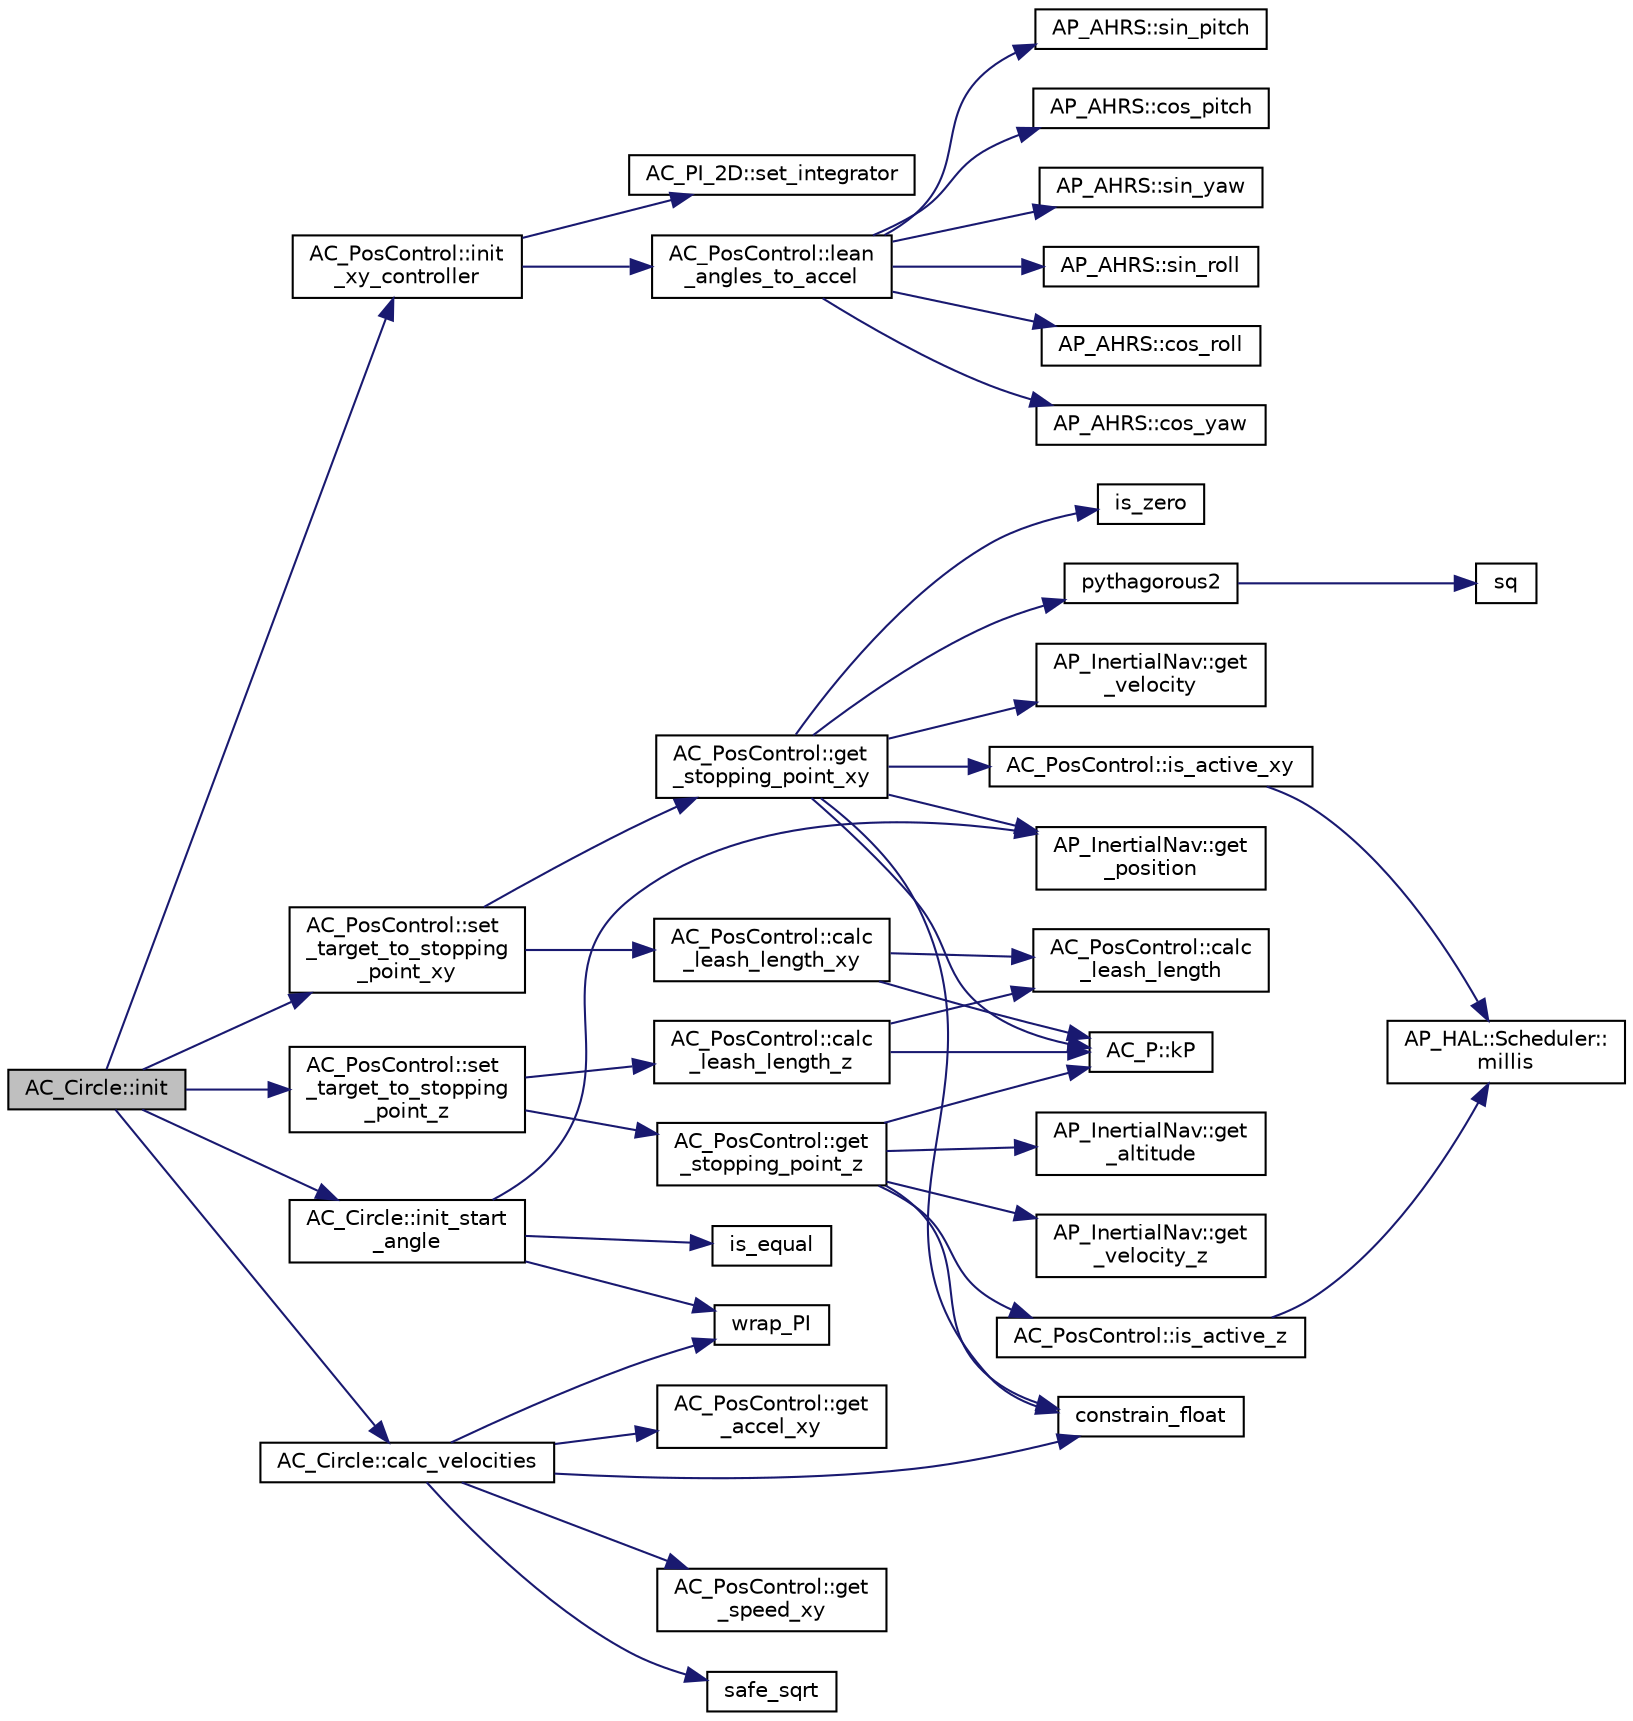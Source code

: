 digraph "AC_Circle::init"
{
 // INTERACTIVE_SVG=YES
  edge [fontname="Helvetica",fontsize="10",labelfontname="Helvetica",labelfontsize="10"];
  node [fontname="Helvetica",fontsize="10",shape=record];
  rankdir="LR";
  Node1 [label="AC_Circle::init",height=0.2,width=0.4,color="black", fillcolor="grey75", style="filled" fontcolor="black"];
  Node1 -> Node2 [color="midnightblue",fontsize="10",style="solid",fontname="Helvetica"];
  Node2 [label="AC_PosControl::init\l_xy_controller",height=0.2,width=0.4,color="black", fillcolor="white", style="filled",URL="$classAC__PosControl.html#ae1676c283b03793693b7c94cecdcd0b2"];
  Node2 -> Node3 [color="midnightblue",fontsize="10",style="solid",fontname="Helvetica"];
  Node3 [label="AC_PosControl::lean\l_angles_to_accel",height=0.2,width=0.4,color="black", fillcolor="white", style="filled",URL="$classAC__PosControl.html#a146634dd74332c97600e933213a75d5a"];
  Node3 -> Node4 [color="midnightblue",fontsize="10",style="solid",fontname="Helvetica"];
  Node4 [label="AP_AHRS::cos_yaw",height=0.2,width=0.4,color="black", fillcolor="white", style="filled",URL="$classAP__AHRS.html#a1aaffcffc239930cb651fad539362fa0"];
  Node3 -> Node5 [color="midnightblue",fontsize="10",style="solid",fontname="Helvetica"];
  Node5 [label="AP_AHRS::sin_pitch",height=0.2,width=0.4,color="black", fillcolor="white", style="filled",URL="$classAP__AHRS.html#ad38cca127a814e11e607f072bfdf03b0"];
  Node3 -> Node6 [color="midnightblue",fontsize="10",style="solid",fontname="Helvetica"];
  Node6 [label="AP_AHRS::cos_pitch",height=0.2,width=0.4,color="black", fillcolor="white", style="filled",URL="$classAP__AHRS.html#aae50efebd31d79c279e6155298433493"];
  Node3 -> Node7 [color="midnightblue",fontsize="10",style="solid",fontname="Helvetica"];
  Node7 [label="AP_AHRS::sin_yaw",height=0.2,width=0.4,color="black", fillcolor="white", style="filled",URL="$classAP__AHRS.html#ae559b9d6fdd1e8ed3001258f58c98c39"];
  Node3 -> Node8 [color="midnightblue",fontsize="10",style="solid",fontname="Helvetica"];
  Node8 [label="AP_AHRS::sin_roll",height=0.2,width=0.4,color="black", fillcolor="white", style="filled",URL="$classAP__AHRS.html#ae6e0ea7f015a055ac5f9a191b36397b2"];
  Node3 -> Node9 [color="midnightblue",fontsize="10",style="solid",fontname="Helvetica"];
  Node9 [label="AP_AHRS::cos_roll",height=0.2,width=0.4,color="black", fillcolor="white", style="filled",URL="$classAP__AHRS.html#a68ea4fdaf53cf5d7068927f5f20393ab"];
  Node2 -> Node10 [color="midnightblue",fontsize="10",style="solid",fontname="Helvetica"];
  Node10 [label="AC_PI_2D::set_integrator",height=0.2,width=0.4,color="black", fillcolor="white", style="filled",URL="$classAC__PI__2D.html#a8ac4814c01feeaf004cb2b51de479cc5"];
  Node1 -> Node11 [color="midnightblue",fontsize="10",style="solid",fontname="Helvetica"];
  Node11 [label="AC_PosControl::set\l_target_to_stopping\l_point_xy",height=0.2,width=0.4,color="black", fillcolor="white", style="filled",URL="$classAC__PosControl.html#a1f4f9aac832250d36fe36a6be1ccbb84",tooltip="set_target_to_stopping_point_xy - sets horizontal target to reasonable stopping position in cm from h..."];
  Node11 -> Node12 [color="midnightblue",fontsize="10",style="solid",fontname="Helvetica"];
  Node12 [label="AC_PosControl::calc\l_leash_length_xy",height=0.2,width=0.4,color="black", fillcolor="white", style="filled",URL="$classAC__PosControl.html#ac4f923c39399266568b9ae9419a0596f"];
  Node12 -> Node13 [color="midnightblue",fontsize="10",style="solid",fontname="Helvetica"];
  Node13 [label="AC_PosControl::calc\l_leash_length",height=0.2,width=0.4,color="black", fillcolor="white", style="filled",URL="$classAC__PosControl.html#a92e0998be57c8a917a7a7514c542e314",tooltip="calc_leash_length - calculates the horizontal leash length given a maximum speed, acceleration and po..."];
  Node12 -> Node14 [color="midnightblue",fontsize="10",style="solid",fontname="Helvetica"];
  Node14 [label="AC_P::kP",height=0.2,width=0.4,color="black", fillcolor="white", style="filled",URL="$classAC__P.html#a9378b33d8cfb4bf2417880c038f1b7a2"];
  Node11 -> Node15 [color="midnightblue",fontsize="10",style="solid",fontname="Helvetica"];
  Node15 [label="AC_PosControl::get\l_stopping_point_xy",height=0.2,width=0.4,color="black", fillcolor="white", style="filled",URL="$classAC__PosControl.html#a4054e2d2dc53b9b0c2fd26898781af89"];
  Node15 -> Node16 [color="midnightblue",fontsize="10",style="solid",fontname="Helvetica"];
  Node16 [label="AP_InertialNav::get\l_position",height=0.2,width=0.4,color="black", fillcolor="white", style="filled",URL="$classAP__InertialNav.html#a39348dd51a8c32fe16d01dfef284e31a"];
  Node15 -> Node17 [color="midnightblue",fontsize="10",style="solid",fontname="Helvetica"];
  Node17 [label="AP_InertialNav::get\l_velocity",height=0.2,width=0.4,color="black", fillcolor="white", style="filled",URL="$classAP__InertialNav.html#a5bfad40c8a4e0ca98aa09c80e17c4ff5"];
  Node15 -> Node14 [color="midnightblue",fontsize="10",style="solid",fontname="Helvetica"];
  Node15 -> Node18 [color="midnightblue",fontsize="10",style="solid",fontname="Helvetica"];
  Node18 [label="AC_PosControl::is_active_xy",height=0.2,width=0.4,color="black", fillcolor="white", style="filled",URL="$classAC__PosControl.html#ad6864eaa25734c3908f5a77da3499a60"];
  Node18 -> Node19 [color="midnightblue",fontsize="10",style="solid",fontname="Helvetica"];
  Node19 [label="AP_HAL::Scheduler::\lmillis",height=0.2,width=0.4,color="black", fillcolor="white", style="filled",URL="$classAP__HAL_1_1Scheduler.html#a26b68339fc68a562d8d3a1238d0ec8c1"];
  Node15 -> Node20 [color="midnightblue",fontsize="10",style="solid",fontname="Helvetica"];
  Node20 [label="pythagorous2",height=0.2,width=0.4,color="black", fillcolor="white", style="filled",URL="$AP__Math_8cpp.html#afd3767d48a7b20f6d5220a4f8007af00"];
  Node20 -> Node21 [color="midnightblue",fontsize="10",style="solid",fontname="Helvetica"];
  Node21 [label="sq",height=0.2,width=0.4,color="black", fillcolor="white", style="filled",URL="$AP__Math_8cpp.html#a996fdbe87607543eef5dcb234f6bc017"];
  Node15 -> Node22 [color="midnightblue",fontsize="10",style="solid",fontname="Helvetica"];
  Node22 [label="is_zero",height=0.2,width=0.4,color="black", fillcolor="white", style="filled",URL="$AP__Math_8h.html#a108b79eeb35c5d58f324458ec9e1e9f2"];
  Node15 -> Node23 [color="midnightblue",fontsize="10",style="solid",fontname="Helvetica"];
  Node23 [label="constrain_float",height=0.2,width=0.4,color="black", fillcolor="white", style="filled",URL="$AP__Math_8cpp.html#a08eedb329d8162ddbd344d4f6c8cde20"];
  Node1 -> Node24 [color="midnightblue",fontsize="10",style="solid",fontname="Helvetica"];
  Node24 [label="AC_PosControl::set\l_target_to_stopping\l_point_z",height=0.2,width=0.4,color="black", fillcolor="white", style="filled",URL="$classAC__PosControl.html#a51caffd56dd27f42595df30f63cd1eaa",tooltip="set_target_to_stopping_point_z - sets altitude target to reasonable stopping altitude in cm above hom..."];
  Node24 -> Node25 [color="midnightblue",fontsize="10",style="solid",fontname="Helvetica"];
  Node25 [label="AC_PosControl::calc\l_leash_length_z",height=0.2,width=0.4,color="black", fillcolor="white", style="filled",URL="$classAC__PosControl.html#acac2980eb3698791d55ca8fa260ab5af"];
  Node25 -> Node13 [color="midnightblue",fontsize="10",style="solid",fontname="Helvetica"];
  Node25 -> Node14 [color="midnightblue",fontsize="10",style="solid",fontname="Helvetica"];
  Node24 -> Node26 [color="midnightblue",fontsize="10",style="solid",fontname="Helvetica"];
  Node26 [label="AC_PosControl::get\l_stopping_point_z",height=0.2,width=0.4,color="black", fillcolor="white", style="filled",URL="$classAC__PosControl.html#a20ac6348cbb9a1ac803c626c91ec93e5",tooltip="get_stopping_point_z - calculates stopping point based on current position, velocity, vehicle acceleration "];
  Node26 -> Node27 [color="midnightblue",fontsize="10",style="solid",fontname="Helvetica"];
  Node27 [label="AP_InertialNav::get\l_altitude",height=0.2,width=0.4,color="black", fillcolor="white", style="filled",URL="$classAP__InertialNav.html#ac47da3c171cdcaabb4bc3a2749762461"];
  Node26 -> Node28 [color="midnightblue",fontsize="10",style="solid",fontname="Helvetica"];
  Node28 [label="AP_InertialNav::get\l_velocity_z",height=0.2,width=0.4,color="black", fillcolor="white", style="filled",URL="$classAP__InertialNav.html#a0bfe83fb80c4340b39987b25c26659b6"];
  Node26 -> Node29 [color="midnightblue",fontsize="10",style="solid",fontname="Helvetica"];
  Node29 [label="AC_PosControl::is_active_z",height=0.2,width=0.4,color="black", fillcolor="white", style="filled",URL="$classAC__PosControl.html#aeaaab19261649e644c0c83b471a0325c"];
  Node29 -> Node19 [color="midnightblue",fontsize="10",style="solid",fontname="Helvetica"];
  Node26 -> Node14 [color="midnightblue",fontsize="10",style="solid",fontname="Helvetica"];
  Node26 -> Node23 [color="midnightblue",fontsize="10",style="solid",fontname="Helvetica"];
  Node1 -> Node30 [color="midnightblue",fontsize="10",style="solid",fontname="Helvetica"];
  Node30 [label="AC_Circle::calc_velocities",height=0.2,width=0.4,color="black", fillcolor="white", style="filled",URL="$classAC__Circle.html#a6de4bcfa10fa30b3f0060cbc54244383"];
  Node30 -> Node31 [color="midnightblue",fontsize="10",style="solid",fontname="Helvetica"];
  Node31 [label="wrap_PI",height=0.2,width=0.4,color="black", fillcolor="white", style="filled",URL="$AP__Math_8h.html#ada62278a4b460237f914e1c6a5355e55"];
  Node30 -> Node32 [color="midnightblue",fontsize="10",style="solid",fontname="Helvetica"];
  Node32 [label="AC_PosControl::get\l_speed_xy",height=0.2,width=0.4,color="black", fillcolor="white", style="filled",URL="$classAC__PosControl.html#aa29e7079a2637d1820276bd35a76c084"];
  Node30 -> Node33 [color="midnightblue",fontsize="10",style="solid",fontname="Helvetica"];
  Node33 [label="safe_sqrt",height=0.2,width=0.4,color="black", fillcolor="white", style="filled",URL="$AP__Math_8cpp.html#a7b812b7e8008b90ab24bcd9c3b0e8e3b"];
  Node30 -> Node34 [color="midnightblue",fontsize="10",style="solid",fontname="Helvetica"];
  Node34 [label="AC_PosControl::get\l_accel_xy",height=0.2,width=0.4,color="black", fillcolor="white", style="filled",URL="$classAC__PosControl.html#a00403fdcd2f83a4218f58dd59db4863c"];
  Node30 -> Node23 [color="midnightblue",fontsize="10",style="solid",fontname="Helvetica"];
  Node1 -> Node35 [color="midnightblue",fontsize="10",style="solid",fontname="Helvetica"];
  Node35 [label="AC_Circle::init_start\l_angle",height=0.2,width=0.4,color="black", fillcolor="white", style="filled",URL="$classAC__Circle.html#a068f730ad380c70882516caa8807108e"];
  Node35 -> Node31 [color="midnightblue",fontsize="10",style="solid",fontname="Helvetica"];
  Node35 -> Node16 [color="midnightblue",fontsize="10",style="solid",fontname="Helvetica"];
  Node35 -> Node36 [color="midnightblue",fontsize="10",style="solid",fontname="Helvetica"];
  Node36 [label="is_equal",height=0.2,width=0.4,color="black", fillcolor="white", style="filled",URL="$AP__Math_8h.html#acedd05d9f5ab6f2878991cc684e17c18"];
}
